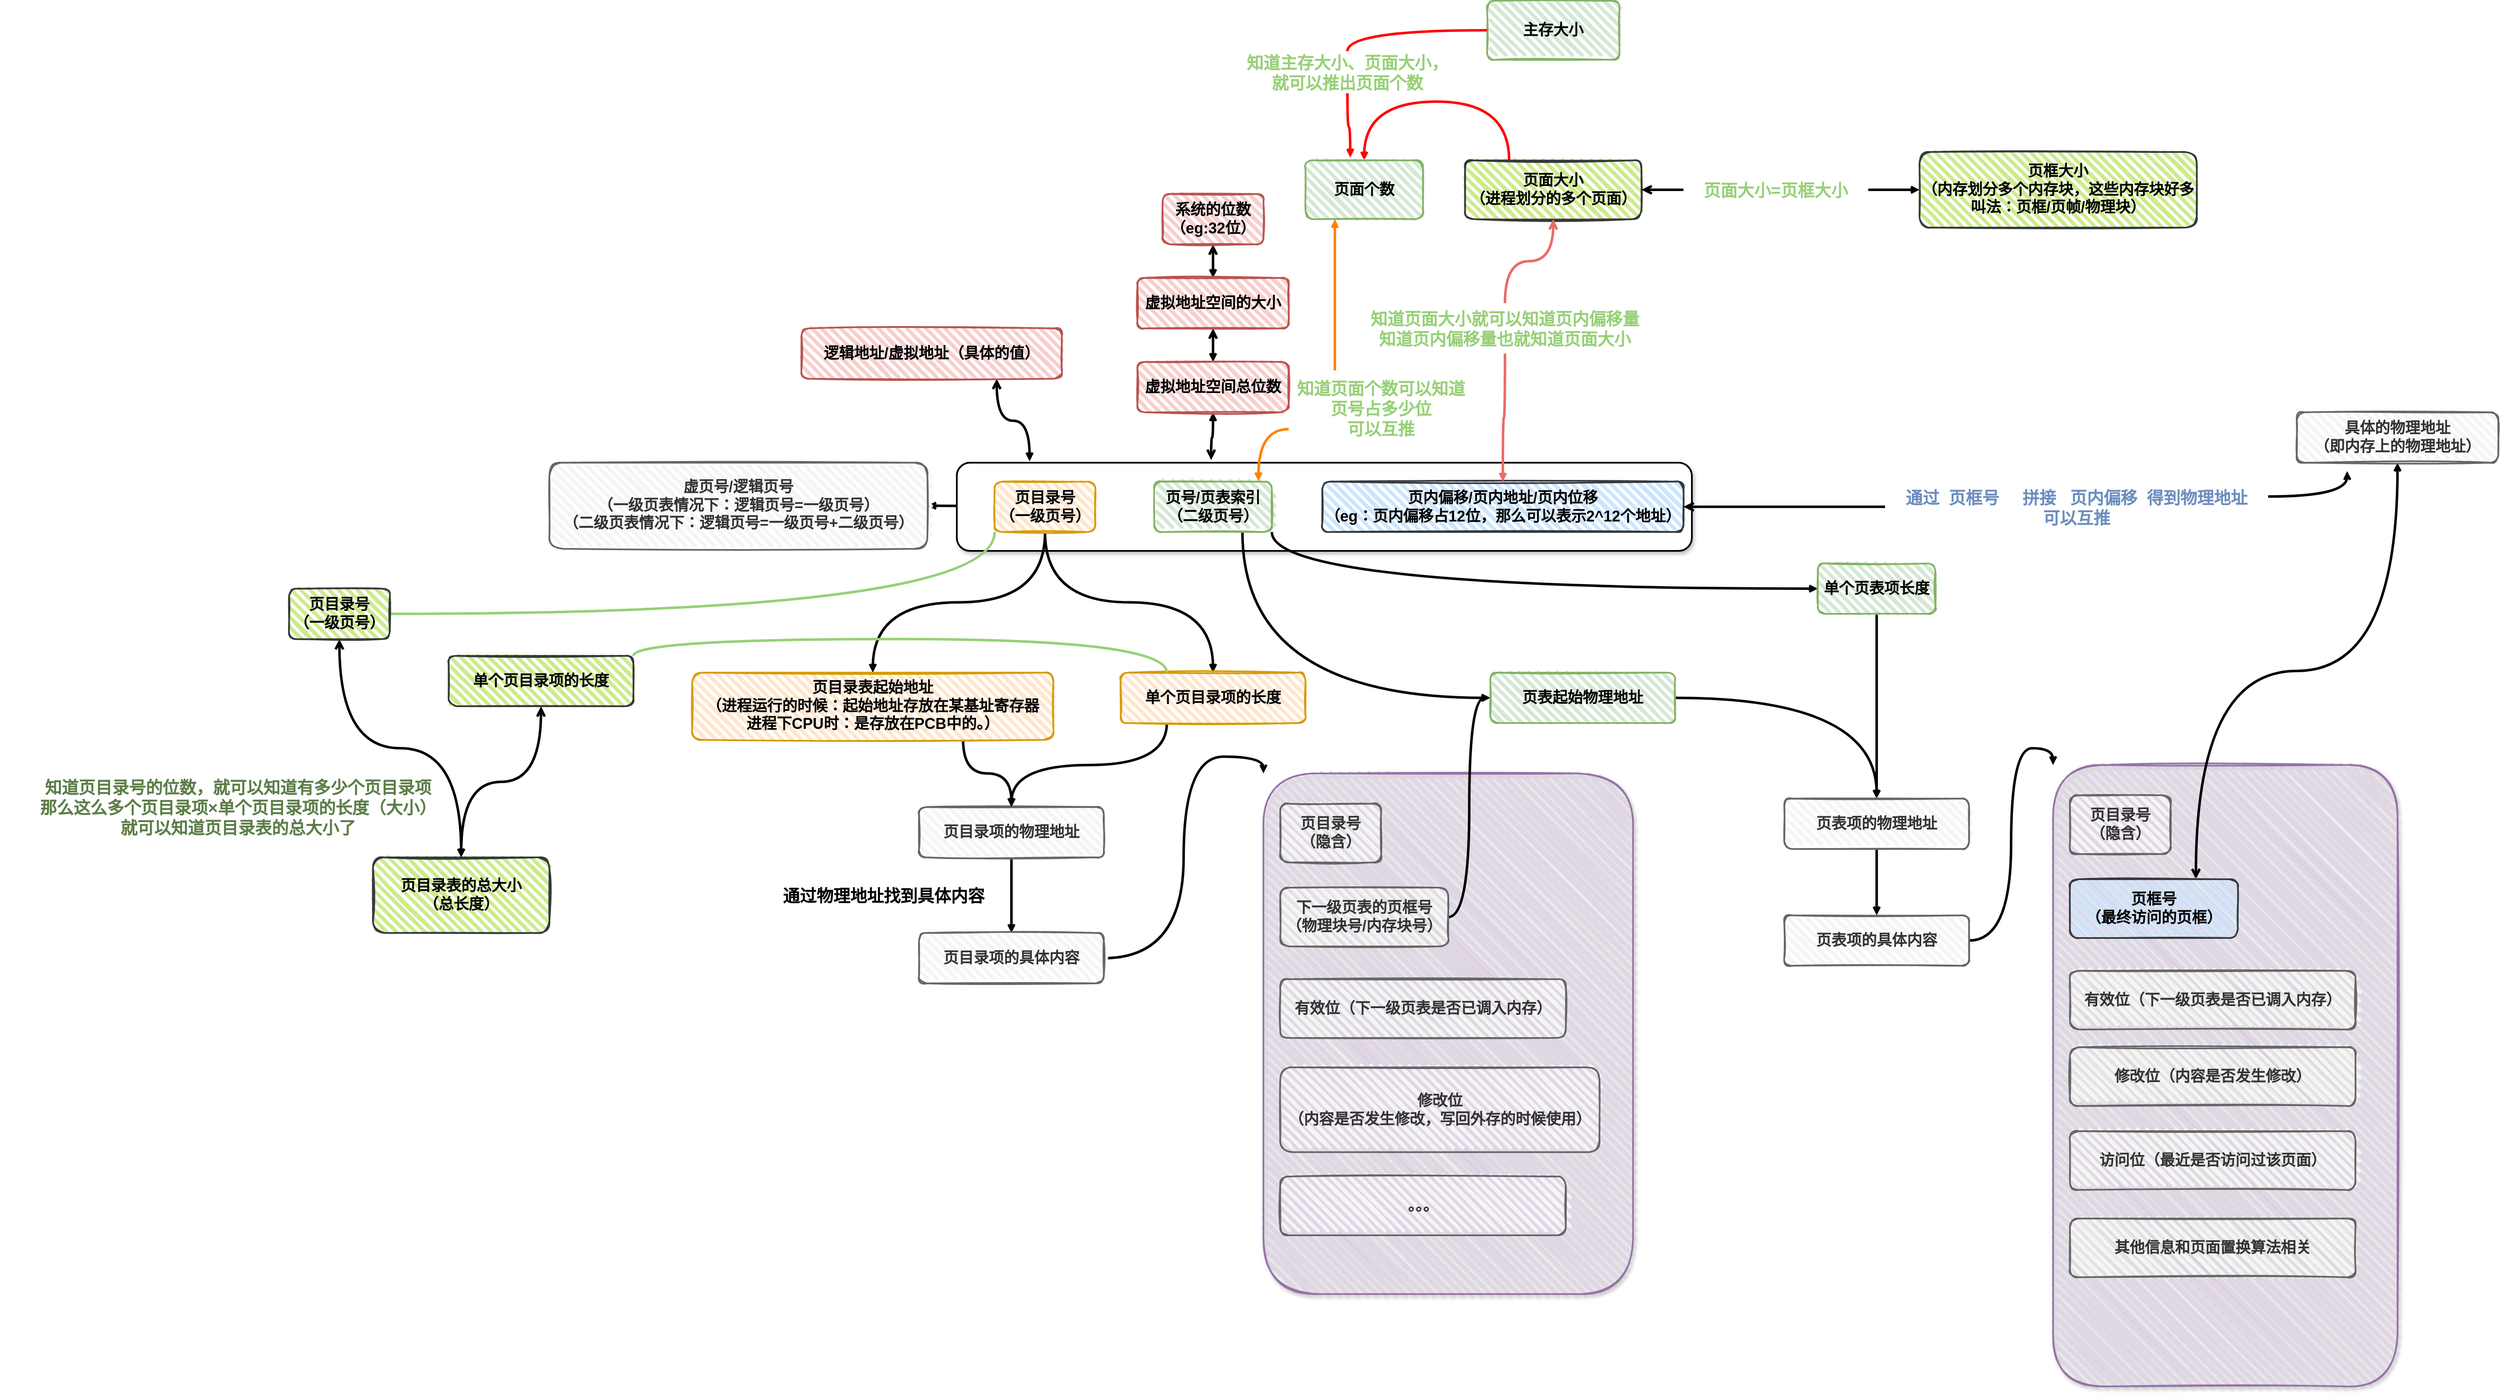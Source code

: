 <mxfile version="15.8.4" type="github">
  <diagram id="SaViZYcIOSmqmd24xeMG" name="第 1 页">
    <mxGraphModel dx="2891" dy="1962" grid="1" gridSize="10" guides="1" tooltips="1" connect="1" arrows="0" fold="1" page="1" pageScale="1" pageWidth="827" pageHeight="1169" math="0" shadow="0">
      <root>
        <mxCell id="0" />
        <mxCell id="1" parent="0" />
        <mxCell id="7gwzGEiESjAqNoWBXfss-9" value="" style="rounded=1;whiteSpace=wrap;html=1;fontSize=18;strokeWidth=2;fontStyle=1" vertex="1" parent="1">
          <mxGeometry x="95" y="390" width="610" height="105" as="geometry" />
        </mxCell>
        <mxCell id="7gwzGEiESjAqNoWBXfss-15" value="未命名图层" parent="0" />
        <mxCell id="7gwzGEiESjAqNoWBXfss-42" value="" style="rounded=1;whiteSpace=wrap;html=1;strokeWidth=2;fillWeight=4;hachureGap=8;hachureAngle=45;fillColor=#e1d5e7;sketch=1;shadow=1;fontSize=20;strokeColor=#9673a6;fontStyle=1" vertex="1" parent="7gwzGEiESjAqNoWBXfss-15">
          <mxGeometry x="460" y="760" width="440" height="620" as="geometry" />
        </mxCell>
        <mxCell id="7gwzGEiESjAqNoWBXfss-16" style="edgeStyle=orthogonalEdgeStyle;curved=1;rounded=0;orthogonalLoop=1;jettySize=auto;html=1;fontSize=18;startArrow=open;startFill=0;endArrow=open;endFill=0;endSize=4;strokeColor=#000000;strokeWidth=3;exitX=0.346;exitY=-0.03;exitDx=0;exitDy=0;exitPerimeter=0;fontStyle=1" edge="1" parent="7gwzGEiESjAqNoWBXfss-15" source="7gwzGEiESjAqNoWBXfss-17" target="7gwzGEiESjAqNoWBXfss-22">
          <mxGeometry relative="1" as="geometry" />
        </mxCell>
        <mxCell id="7gwzGEiESjAqNoWBXfss-27" style="edgeStyle=orthogonalEdgeStyle;curved=1;rounded=0;orthogonalLoop=1;jettySize=auto;html=1;exitX=0;exitY=0.5;exitDx=0;exitDy=0;fontSize=18;startArrow=open;startFill=0;endArrow=open;endFill=0;endSize=4;strokeColor=#000000;strokeWidth=3;fontStyle=1" edge="1" parent="7gwzGEiESjAqNoWBXfss-15" source="7gwzGEiESjAqNoWBXfss-24" target="7gwzGEiESjAqNoWBXfss-26">
          <mxGeometry relative="1" as="geometry" />
        </mxCell>
        <mxCell id="7gwzGEiESjAqNoWBXfss-17" value="" style="rounded=1;whiteSpace=wrap;html=1;fontSize=18;strokeWidth=2;shadow=1;fontStyle=1" vertex="1" parent="7gwzGEiESjAqNoWBXfss-15">
          <mxGeometry x="95" y="390" width="875" height="105" as="geometry" />
        </mxCell>
        <mxCell id="7gwzGEiESjAqNoWBXfss-18" style="rounded=0;orthogonalLoop=1;jettySize=auto;html=1;fontSize=18;edgeStyle=orthogonalEdgeStyle;curved=1;fillColor=#dae8fc;strokeColor=#000000;strokeWidth=3;endSize=4;startArrow=open;startFill=0;endArrow=open;endFill=0;fontStyle=1" edge="1" parent="7gwzGEiESjAqNoWBXfss-15" source="7gwzGEiESjAqNoWBXfss-19" target="7gwzGEiESjAqNoWBXfss-21">
          <mxGeometry relative="1" as="geometry" />
        </mxCell>
        <mxCell id="7gwzGEiESjAqNoWBXfss-19" value="系统的位数（eg:32位）" style="rounded=1;whiteSpace=wrap;html=1;strokeWidth=2;fillWeight=4;hachureGap=8;hachureAngle=45;sketch=1;fillColor=#f8cecc;strokeColor=#b85450;fontSize=18;fontStyle=1" vertex="1" parent="7gwzGEiESjAqNoWBXfss-15">
          <mxGeometry x="340" y="70" width="120" height="60" as="geometry" />
        </mxCell>
        <mxCell id="7gwzGEiESjAqNoWBXfss-20" style="edgeStyle=orthogonalEdgeStyle;curved=1;rounded=0;orthogonalLoop=1;jettySize=auto;html=1;fontSize=18;startArrow=open;startFill=0;endArrow=open;endFill=0;endSize=4;strokeWidth=3;fontStyle=1" edge="1" parent="7gwzGEiESjAqNoWBXfss-15" source="7gwzGEiESjAqNoWBXfss-21" target="7gwzGEiESjAqNoWBXfss-22">
          <mxGeometry relative="1" as="geometry" />
        </mxCell>
        <mxCell id="7gwzGEiESjAqNoWBXfss-21" value="虚拟地址空间的大小" style="rounded=1;whiteSpace=wrap;html=1;strokeWidth=2;fillWeight=4;hachureGap=8;hachureAngle=45;sketch=1;fillColor=#f8cecc;strokeColor=#b85450;fontSize=18;fontStyle=1" vertex="1" parent="7gwzGEiESjAqNoWBXfss-15">
          <mxGeometry x="310" y="170" width="180" height="60" as="geometry" />
        </mxCell>
        <mxCell id="7gwzGEiESjAqNoWBXfss-22" value="虚拟地址空间总位数" style="rounded=1;whiteSpace=wrap;html=1;strokeWidth=2;fillWeight=4;hachureGap=8;hachureAngle=45;sketch=1;fillColor=#f8cecc;strokeColor=#b85450;fontSize=18;fontStyle=1" vertex="1" parent="7gwzGEiESjAqNoWBXfss-15">
          <mxGeometry x="310" y="270" width="180" height="60" as="geometry" />
        </mxCell>
        <mxCell id="7gwzGEiESjAqNoWBXfss-23" value="页内偏移/页内地址/页内位移&lt;br&gt;（eg：页内偏移占12位，那么可以表示2^12个地址）" style="rounded=1;whiteSpace=wrap;html=1;strokeWidth=2;fillWeight=4;hachureGap=8;hachureAngle=45;sketch=1;fillColor=#cce5ff;strokeColor=#36393d;fontSize=18;fontStyle=1" vertex="1" parent="7gwzGEiESjAqNoWBXfss-15">
          <mxGeometry x="530" y="412.5" width="430" height="60" as="geometry" />
        </mxCell>
        <mxCell id="7gwzGEiESjAqNoWBXfss-31" style="edgeStyle=orthogonalEdgeStyle;curved=1;rounded=0;orthogonalLoop=1;jettySize=auto;html=1;entryX=0.5;entryY=0;entryDx=0;entryDy=0;fontSize=18;startArrow=none;startFill=0;endArrow=open;endFill=0;endSize=4;strokeColor=#000000;strokeWidth=3;fontStyle=1" edge="1" parent="7gwzGEiESjAqNoWBXfss-15" source="7gwzGEiESjAqNoWBXfss-24" target="7gwzGEiESjAqNoWBXfss-28">
          <mxGeometry relative="1" as="geometry" />
        </mxCell>
        <mxCell id="7gwzGEiESjAqNoWBXfss-32" style="edgeStyle=orthogonalEdgeStyle;curved=1;rounded=0;orthogonalLoop=1;jettySize=auto;html=1;exitX=0.5;exitY=1;exitDx=0;exitDy=0;fontSize=18;startArrow=none;startFill=0;endArrow=open;endFill=0;endSize=4;strokeColor=#000000;strokeWidth=3;fontStyle=1" edge="1" parent="7gwzGEiESjAqNoWBXfss-15" source="7gwzGEiESjAqNoWBXfss-24" target="7gwzGEiESjAqNoWBXfss-30">
          <mxGeometry relative="1" as="geometry" />
        </mxCell>
        <mxCell id="7gwzGEiESjAqNoWBXfss-24" value="页目录号&lt;br&gt;（一级页号）" style="rounded=1;whiteSpace=wrap;html=1;strokeWidth=2;fillWeight=4;hachureGap=8;hachureAngle=45;sketch=1;fillColor=#ffe6cc;strokeColor=#d79b00;fontSize=18;fontStyle=1" vertex="1" parent="7gwzGEiESjAqNoWBXfss-15">
          <mxGeometry x="140" y="412.5" width="120" height="60" as="geometry" />
        </mxCell>
        <mxCell id="7gwzGEiESjAqNoWBXfss-49" style="edgeStyle=orthogonalEdgeStyle;curved=1;rounded=0;orthogonalLoop=1;jettySize=auto;html=1;exitX=1;exitY=1;exitDx=0;exitDy=0;entryX=0;entryY=0.5;entryDx=0;entryDy=0;fontSize=20;startArrow=none;startFill=0;endArrow=open;endFill=0;endSize=4;strokeColor=#000000;strokeWidth=3;fontStyle=1" edge="1" parent="7gwzGEiESjAqNoWBXfss-15" source="7gwzGEiESjAqNoWBXfss-25" target="7gwzGEiESjAqNoWBXfss-48">
          <mxGeometry relative="1" as="geometry" />
        </mxCell>
        <mxCell id="7gwzGEiESjAqNoWBXfss-51" style="edgeStyle=orthogonalEdgeStyle;curved=1;rounded=0;orthogonalLoop=1;jettySize=auto;html=1;exitX=0.75;exitY=1;exitDx=0;exitDy=0;entryX=0;entryY=0.5;entryDx=0;entryDy=0;fontSize=20;startArrow=none;startFill=0;endArrow=open;endFill=0;endSize=4;strokeColor=#000000;strokeWidth=3;fontStyle=1" edge="1" parent="7gwzGEiESjAqNoWBXfss-15" source="7gwzGEiESjAqNoWBXfss-25" target="7gwzGEiESjAqNoWBXfss-46">
          <mxGeometry relative="1" as="geometry" />
        </mxCell>
        <mxCell id="7gwzGEiESjAqNoWBXfss-25" value="页号/页表索引&lt;br&gt;（二级页号）" style="rounded=1;whiteSpace=wrap;html=1;strokeWidth=2;fillWeight=4;hachureGap=8;hachureAngle=45;sketch=1;fillColor=#d5e8d4;strokeColor=#82b366;fontSize=18;fontStyle=1" vertex="1" parent="7gwzGEiESjAqNoWBXfss-15">
          <mxGeometry x="330" y="412.5" width="140" height="60" as="geometry" />
        </mxCell>
        <mxCell id="7gwzGEiESjAqNoWBXfss-26" value="虚页号/逻辑页号&lt;br&gt;（一级页表情况下：逻辑页号=一级页号）&lt;br&gt;（二级页表情况下：逻辑页号=一级页号+二级页号）" style="rounded=1;whiteSpace=wrap;html=1;strokeWidth=2;fillWeight=4;hachureGap=8;hachureAngle=45;sketch=1;fillColor=#f5f5f5;strokeColor=#666666;fontColor=#333333;fontSize=18;fontStyle=1" vertex="1" parent="7gwzGEiESjAqNoWBXfss-15">
          <mxGeometry x="-390" y="390" width="450" height="102.5" as="geometry" />
        </mxCell>
        <mxCell id="7gwzGEiESjAqNoWBXfss-33" style="edgeStyle=orthogonalEdgeStyle;curved=1;rounded=0;orthogonalLoop=1;jettySize=auto;html=1;exitX=0.75;exitY=1;exitDx=0;exitDy=0;entryX=0.5;entryY=0;entryDx=0;entryDy=0;fontSize=18;startArrow=none;startFill=0;endArrow=open;endFill=0;endSize=4;strokeColor=#000000;strokeWidth=3;fontStyle=1" edge="1" parent="7gwzGEiESjAqNoWBXfss-15" source="7gwzGEiESjAqNoWBXfss-28" target="7gwzGEiESjAqNoWBXfss-29">
          <mxGeometry relative="1" as="geometry" />
        </mxCell>
        <mxCell id="7gwzGEiESjAqNoWBXfss-28" value="页目录表起始地址&lt;br&gt;（进程运行的时候：起始地址存放在某基址寄存器&lt;br&gt;进程下CPU时：是存放在PCB中的。）" style="rounded=1;whiteSpace=wrap;html=1;strokeWidth=2;fillWeight=4;hachureGap=8;hachureAngle=45;sketch=1;fillColor=#ffe6cc;strokeColor=#d79b00;fontSize=18;fontStyle=1" vertex="1" parent="7gwzGEiESjAqNoWBXfss-15">
          <mxGeometry x="-220" y="640" width="430" height="80" as="geometry" />
        </mxCell>
        <mxCell id="7gwzGEiESjAqNoWBXfss-36" style="edgeStyle=orthogonalEdgeStyle;curved=1;rounded=0;orthogonalLoop=1;jettySize=auto;html=1;exitX=0.5;exitY=1;exitDx=0;exitDy=0;fontSize=18;startArrow=none;startFill=0;endArrow=open;endFill=0;endSize=4;strokeColor=#000000;strokeWidth=3;fontStyle=1" edge="1" parent="7gwzGEiESjAqNoWBXfss-15" source="7gwzGEiESjAqNoWBXfss-29" target="7gwzGEiESjAqNoWBXfss-35">
          <mxGeometry relative="1" as="geometry" />
        </mxCell>
        <mxCell id="7gwzGEiESjAqNoWBXfss-29" value="页目录项的物理地址" style="rounded=1;whiteSpace=wrap;html=1;strokeWidth=2;fillWeight=4;hachureGap=8;hachureAngle=45;sketch=1;fillColor=#f5f5f5;strokeColor=#666666;fontColor=#333333;fontSize=18;fontStyle=1" vertex="1" parent="7gwzGEiESjAqNoWBXfss-15">
          <mxGeometry x="50" y="800" width="220" height="60" as="geometry" />
        </mxCell>
        <mxCell id="7gwzGEiESjAqNoWBXfss-34" style="edgeStyle=orthogonalEdgeStyle;curved=1;rounded=0;orthogonalLoop=1;jettySize=auto;html=1;exitX=0.25;exitY=1;exitDx=0;exitDy=0;fontSize=18;startArrow=none;startFill=0;endArrow=open;endFill=0;endSize=4;strokeColor=#000000;strokeWidth=3;fontStyle=1" edge="1" parent="7gwzGEiESjAqNoWBXfss-15" source="7gwzGEiESjAqNoWBXfss-30">
          <mxGeometry relative="1" as="geometry">
            <mxPoint x="160" y="800" as="targetPoint" />
          </mxGeometry>
        </mxCell>
        <mxCell id="7gwzGEiESjAqNoWBXfss-30" value="单个页目录项的长度" style="rounded=1;whiteSpace=wrap;html=1;strokeWidth=2;fillWeight=4;hachureGap=8;hachureAngle=45;sketch=1;fillColor=#ffe6cc;strokeColor=#d79b00;fontSize=18;fontStyle=1" vertex="1" parent="7gwzGEiESjAqNoWBXfss-15">
          <mxGeometry x="290" y="640" width="220" height="60" as="geometry" />
        </mxCell>
        <mxCell id="7gwzGEiESjAqNoWBXfss-45" style="edgeStyle=orthogonalEdgeStyle;curved=1;rounded=0;orthogonalLoop=1;jettySize=auto;html=1;exitX=1;exitY=0.5;exitDx=0;exitDy=0;entryX=0;entryY=0;entryDx=0;entryDy=0;fontSize=20;startArrow=none;startFill=0;endArrow=open;endFill=0;endSize=4;strokeColor=#000000;strokeWidth=3;fontStyle=1" edge="1" parent="7gwzGEiESjAqNoWBXfss-15" source="7gwzGEiESjAqNoWBXfss-35" target="7gwzGEiESjAqNoWBXfss-42">
          <mxGeometry relative="1" as="geometry" />
        </mxCell>
        <mxCell id="7gwzGEiESjAqNoWBXfss-35" value="页目录项的具体内容" style="rounded=1;whiteSpace=wrap;html=1;strokeWidth=2;fillWeight=4;hachureGap=8;hachureAngle=45;sketch=1;fillColor=#f5f5f5;strokeColor=#666666;fontColor=#333333;fontSize=18;fontStyle=1" vertex="1" parent="7gwzGEiESjAqNoWBXfss-15">
          <mxGeometry x="50" y="950" width="220" height="60" as="geometry" />
        </mxCell>
        <mxCell id="7gwzGEiESjAqNoWBXfss-37" value="通过物理地址找到具体内容" style="text;html=1;strokeColor=none;fillColor=none;align=center;verticalAlign=middle;whiteSpace=wrap;rounded=0;shadow=1;fontSize=20;fontStyle=1" vertex="1" parent="7gwzGEiESjAqNoWBXfss-15">
          <mxGeometry x="-140" y="880" width="296" height="49" as="geometry" />
        </mxCell>
        <mxCell id="7gwzGEiESjAqNoWBXfss-39" value="页目录号&lt;br&gt;（隐含）" style="rounded=1;whiteSpace=wrap;html=1;strokeWidth=2;fillWeight=4;hachureGap=8;hachureAngle=45;sketch=1;fillColor=#f5f5f5;strokeColor=#666666;fontSize=18;fontColor=#333333;fontStyle=1" vertex="1" parent="7gwzGEiESjAqNoWBXfss-15">
          <mxGeometry x="480" y="796" width="120" height="70" as="geometry" />
        </mxCell>
        <mxCell id="7gwzGEiESjAqNoWBXfss-47" style="edgeStyle=orthogonalEdgeStyle;curved=1;rounded=0;orthogonalLoop=1;jettySize=auto;html=1;entryX=0;entryY=0.5;entryDx=0;entryDy=0;fontSize=20;startArrow=none;startFill=0;endArrow=open;endFill=0;endSize=4;strokeColor=#000000;strokeWidth=3;fontStyle=1" edge="1" parent="7gwzGEiESjAqNoWBXfss-15" source="7gwzGEiESjAqNoWBXfss-40" target="7gwzGEiESjAqNoWBXfss-46">
          <mxGeometry relative="1" as="geometry" />
        </mxCell>
        <mxCell id="7gwzGEiESjAqNoWBXfss-40" value="下一级页表的页框号&lt;br&gt;（物理块号/内存块号）" style="rounded=1;whiteSpace=wrap;html=1;strokeWidth=2;fillWeight=4;hachureGap=8;hachureAngle=45;sketch=1;fillColor=#f5f5f5;strokeColor=#666666;fontSize=18;fontColor=#333333;fontStyle=1" vertex="1" parent="7gwzGEiESjAqNoWBXfss-15">
          <mxGeometry x="480" y="896" width="200" height="70" as="geometry" />
        </mxCell>
        <mxCell id="7gwzGEiESjAqNoWBXfss-41" value="有效位（下一级页表是否已调入内存）" style="rounded=1;whiteSpace=wrap;html=1;strokeWidth=2;fillWeight=4;hachureGap=8;hachureAngle=45;sketch=1;fillColor=#f5f5f5;strokeColor=#666666;fontSize=18;fontColor=#333333;fontStyle=1" vertex="1" parent="7gwzGEiESjAqNoWBXfss-15">
          <mxGeometry x="480" y="1005" width="340" height="70" as="geometry" />
        </mxCell>
        <mxCell id="7gwzGEiESjAqNoWBXfss-43" value="修改位&lt;br&gt;（内容是否发生修改，写回外存的时候使用）" style="rounded=1;whiteSpace=wrap;html=1;strokeWidth=2;fillWeight=4;hachureGap=8;hachureAngle=45;sketch=1;fillColor=#f5f5f5;strokeColor=#666666;fontSize=18;fontColor=#333333;fontStyle=1" vertex="1" parent="7gwzGEiESjAqNoWBXfss-15">
          <mxGeometry x="480" y="1110" width="380" height="101" as="geometry" />
        </mxCell>
        <mxCell id="7gwzGEiESjAqNoWBXfss-44" value="。。。" style="rounded=1;whiteSpace=wrap;html=1;strokeWidth=2;fillWeight=4;hachureGap=8;hachureAngle=45;sketch=1;fillColor=#f5f5f5;strokeColor=#666666;fontSize=18;fontColor=#333333;fontStyle=1" vertex="1" parent="7gwzGEiESjAqNoWBXfss-15">
          <mxGeometry x="480" y="1240" width="340" height="70" as="geometry" />
        </mxCell>
        <mxCell id="7gwzGEiESjAqNoWBXfss-56" style="edgeStyle=orthogonalEdgeStyle;curved=1;rounded=0;orthogonalLoop=1;jettySize=auto;html=1;exitX=1;exitY=0.5;exitDx=0;exitDy=0;entryX=0.5;entryY=0;entryDx=0;entryDy=0;fontSize=20;startArrow=none;startFill=0;endArrow=open;endFill=0;endSize=4;strokeColor=#000000;strokeWidth=3;fontStyle=1" edge="1" parent="7gwzGEiESjAqNoWBXfss-15" source="7gwzGEiESjAqNoWBXfss-46" target="7gwzGEiESjAqNoWBXfss-52">
          <mxGeometry relative="1" as="geometry" />
        </mxCell>
        <mxCell id="7gwzGEiESjAqNoWBXfss-46" value="页表起始物理地址" style="rounded=1;whiteSpace=wrap;html=1;strokeWidth=2;fillWeight=4;hachureGap=8;hachureAngle=45;sketch=1;fillColor=#d5e8d4;strokeColor=#82b366;fontSize=18;fontStyle=1" vertex="1" parent="7gwzGEiESjAqNoWBXfss-15">
          <mxGeometry x="730" y="640" width="220" height="60" as="geometry" />
        </mxCell>
        <mxCell id="7gwzGEiESjAqNoWBXfss-55" style="edgeStyle=orthogonalEdgeStyle;curved=1;rounded=0;orthogonalLoop=1;jettySize=auto;html=1;exitX=0.5;exitY=1;exitDx=0;exitDy=0;entryX=0.5;entryY=0;entryDx=0;entryDy=0;fontSize=20;startArrow=none;startFill=0;endArrow=open;endFill=0;endSize=4;strokeColor=#000000;strokeWidth=3;fontStyle=1" edge="1" parent="7gwzGEiESjAqNoWBXfss-15" source="7gwzGEiESjAqNoWBXfss-48" target="7gwzGEiESjAqNoWBXfss-52">
          <mxGeometry relative="1" as="geometry" />
        </mxCell>
        <mxCell id="7gwzGEiESjAqNoWBXfss-48" value="单个页表项长度" style="rounded=1;whiteSpace=wrap;html=1;strokeWidth=2;fillWeight=4;hachureGap=8;hachureAngle=45;sketch=1;fillColor=#d5e8d4;strokeColor=#82b366;fontSize=18;fontStyle=1" vertex="1" parent="7gwzGEiESjAqNoWBXfss-15">
          <mxGeometry x="1120" y="510" width="140" height="60" as="geometry" />
        </mxCell>
        <mxCell id="7gwzGEiESjAqNoWBXfss-66" style="edgeStyle=orthogonalEdgeStyle;curved=1;rounded=0;orthogonalLoop=1;jettySize=auto;html=1;entryX=0.5;entryY=0;entryDx=0;entryDy=0;fontSize=20;startArrow=none;startFill=0;endArrow=open;endFill=0;endSize=4;strokeColor=#000000;strokeWidth=3;fontStyle=1" edge="1" parent="7gwzGEiESjAqNoWBXfss-15" source="7gwzGEiESjAqNoWBXfss-52" target="7gwzGEiESjAqNoWBXfss-57">
          <mxGeometry relative="1" as="geometry" />
        </mxCell>
        <mxCell id="7gwzGEiESjAqNoWBXfss-52" value="页表项的物理地址" style="rounded=1;whiteSpace=wrap;html=1;strokeWidth=2;fillWeight=4;hachureGap=8;hachureAngle=45;sketch=1;fillColor=#f5f5f5;strokeColor=#666666;fontColor=#333333;fontSize=18;fontStyle=1" vertex="1" parent="7gwzGEiESjAqNoWBXfss-15">
          <mxGeometry x="1080" y="790" width="220" height="60" as="geometry" />
        </mxCell>
        <mxCell id="7gwzGEiESjAqNoWBXfss-65" style="edgeStyle=orthogonalEdgeStyle;curved=1;rounded=0;orthogonalLoop=1;jettySize=auto;html=1;exitX=1;exitY=0.5;exitDx=0;exitDy=0;entryX=0;entryY=0;entryDx=0;entryDy=0;fontSize=20;startArrow=none;startFill=0;endArrow=open;endFill=0;endSize=4;strokeColor=#000000;strokeWidth=3;fontStyle=1" edge="1" parent="7gwzGEiESjAqNoWBXfss-15" source="7gwzGEiESjAqNoWBXfss-57" target="7gwzGEiESjAqNoWBXfss-58">
          <mxGeometry relative="1" as="geometry" />
        </mxCell>
        <mxCell id="7gwzGEiESjAqNoWBXfss-57" value="页表项的具体内容" style="rounded=1;whiteSpace=wrap;html=1;strokeWidth=2;fillWeight=4;hachureGap=8;hachureAngle=45;sketch=1;fillColor=#f5f5f5;strokeColor=#666666;fontColor=#333333;fontSize=18;fontStyle=1" vertex="1" parent="7gwzGEiESjAqNoWBXfss-15">
          <mxGeometry x="1080" y="929" width="220" height="60" as="geometry" />
        </mxCell>
        <mxCell id="7gwzGEiESjAqNoWBXfss-58" value="" style="rounded=1;whiteSpace=wrap;html=1;strokeWidth=2;fillWeight=4;hachureGap=8;hachureAngle=45;fillColor=#e1d5e7;sketch=1;shadow=1;fontSize=20;strokeColor=#9673a6;fontStyle=1" vertex="1" parent="7gwzGEiESjAqNoWBXfss-15">
          <mxGeometry x="1400" y="750" width="410" height="740" as="geometry" />
        </mxCell>
        <mxCell id="7gwzGEiESjAqNoWBXfss-59" value="页目录号&lt;br&gt;（隐含）" style="rounded=1;whiteSpace=wrap;html=1;strokeWidth=2;fillWeight=4;hachureGap=8;hachureAngle=45;sketch=1;fillColor=#f5f5f5;strokeColor=#666666;fontSize=18;fontColor=#333333;fontStyle=1" vertex="1" parent="7gwzGEiESjAqNoWBXfss-15">
          <mxGeometry x="1420" y="786" width="120" height="70" as="geometry" />
        </mxCell>
        <mxCell id="7gwzGEiESjAqNoWBXfss-69" style="edgeStyle=orthogonalEdgeStyle;curved=1;rounded=0;orthogonalLoop=1;jettySize=auto;html=1;exitX=0.75;exitY=0;exitDx=0;exitDy=0;entryX=0.5;entryY=1;entryDx=0;entryDy=0;fontSize=20;startArrow=open;startFill=0;endArrow=open;endFill=0;endSize=4;strokeColor=#000000;strokeWidth=3;fontStyle=1" edge="1" parent="7gwzGEiESjAqNoWBXfss-15" source="7gwzGEiESjAqNoWBXfss-60" target="7gwzGEiESjAqNoWBXfss-68">
          <mxGeometry relative="1" as="geometry" />
        </mxCell>
        <mxCell id="7gwzGEiESjAqNoWBXfss-60" value="页框号&lt;br&gt;（最终访问的页框）" style="rounded=1;whiteSpace=wrap;html=1;strokeWidth=2;fillWeight=4;hachureGap=8;hachureAngle=45;sketch=1;fillColor=#cce5ff;strokeColor=#36393d;fontSize=18;fontStyle=1" vertex="1" parent="7gwzGEiESjAqNoWBXfss-15">
          <mxGeometry x="1420" y="886" width="200" height="70" as="geometry" />
        </mxCell>
        <mxCell id="7gwzGEiESjAqNoWBXfss-61" value="有效位（下一级页表是否已调入内存）" style="rounded=1;whiteSpace=wrap;html=1;strokeWidth=2;fillWeight=4;hachureGap=8;hachureAngle=45;sketch=1;fillColor=#f5f5f5;strokeColor=#666666;fontSize=18;fontColor=#333333;fontStyle=1" vertex="1" parent="7gwzGEiESjAqNoWBXfss-15">
          <mxGeometry x="1420" y="995" width="340" height="70" as="geometry" />
        </mxCell>
        <mxCell id="7gwzGEiESjAqNoWBXfss-62" value="修改位（内容是否发生修改）" style="rounded=1;whiteSpace=wrap;html=1;strokeWidth=2;fillWeight=4;hachureGap=8;hachureAngle=45;sketch=1;fillColor=#f5f5f5;strokeColor=#666666;fontSize=18;fontColor=#333333;fontStyle=1" vertex="1" parent="7gwzGEiESjAqNoWBXfss-15">
          <mxGeometry x="1420" y="1086" width="340" height="70" as="geometry" />
        </mxCell>
        <mxCell id="7gwzGEiESjAqNoWBXfss-63" value="访问位（最近是否访问过该页面）" style="rounded=1;whiteSpace=wrap;html=1;strokeWidth=2;fillWeight=4;hachureGap=8;hachureAngle=45;sketch=1;fillColor=#f5f5f5;strokeColor=#666666;fontSize=18;fontColor=#333333;fontStyle=1" vertex="1" parent="7gwzGEiESjAqNoWBXfss-15">
          <mxGeometry x="1420" y="1186" width="340" height="70" as="geometry" />
        </mxCell>
        <mxCell id="7gwzGEiESjAqNoWBXfss-64" value="其他信息和页面置换算法相关" style="rounded=1;whiteSpace=wrap;html=1;strokeWidth=2;fillWeight=4;hachureGap=8;hachureAngle=45;sketch=1;fillColor=#f5f5f5;strokeColor=#666666;fontSize=18;fontColor=#333333;fontStyle=1" vertex="1" parent="7gwzGEiESjAqNoWBXfss-15">
          <mxGeometry x="1420" y="1290" width="340" height="70" as="geometry" />
        </mxCell>
        <mxCell id="7gwzGEiESjAqNoWBXfss-68" value="具体的物理地址&lt;br&gt;（即内存上的物理地址）" style="rounded=1;whiteSpace=wrap;html=1;strokeWidth=2;fillWeight=4;hachureGap=8;hachureAngle=45;sketch=1;fillColor=#f5f5f5;strokeColor=#666666;fontColor=#333333;fontSize=18;fontStyle=1" vertex="1" parent="7gwzGEiESjAqNoWBXfss-15">
          <mxGeometry x="1690" y="330" width="240" height="60" as="geometry" />
        </mxCell>
        <mxCell id="7gwzGEiESjAqNoWBXfss-106" style="edgeStyle=orthogonalEdgeStyle;curved=1;rounded=0;orthogonalLoop=1;jettySize=auto;html=1;exitX=1;exitY=0.25;exitDx=0;exitDy=0;fontSize=20;fontColor=#000000;startArrow=none;startFill=0;endArrow=open;endFill=0;endSize=4;strokeColor=#000000;strokeWidth=3;" edge="1" parent="7gwzGEiESjAqNoWBXfss-15" source="7gwzGEiESjAqNoWBXfss-71">
          <mxGeometry relative="1" as="geometry">
            <mxPoint x="1750" y="400" as="targetPoint" />
          </mxGeometry>
        </mxCell>
        <mxCell id="7gwzGEiESjAqNoWBXfss-71" value="通过&amp;nbsp; 页框号&amp;nbsp; &amp;nbsp; &amp;nbsp;拼接&amp;nbsp; &amp;nbsp;页内偏移&amp;nbsp; 得到物理地址&lt;br&gt;可以互推" style="text;html=1;strokeColor=none;fillColor=none;align=center;verticalAlign=middle;whiteSpace=wrap;rounded=0;shadow=1;fontSize=20;fontStyle=1;fontColor=#6C8EBF;" vertex="1" parent="7gwzGEiESjAqNoWBXfss-15">
          <mxGeometry x="1200" y="418" width="456" height="49" as="geometry" />
        </mxCell>
        <mxCell id="7gwzGEiESjAqNoWBXfss-72" value="" style="edgeStyle=orthogonalEdgeStyle;curved=1;rounded=0;orthogonalLoop=1;jettySize=auto;html=1;exitX=1;exitY=0.5;exitDx=0;exitDy=0;fontSize=20;startArrow=open;startFill=0;endArrow=none;endFill=0;endSize=4;strokeColor=#000000;strokeWidth=3;fontStyle=1" edge="1" parent="7gwzGEiESjAqNoWBXfss-15" source="7gwzGEiESjAqNoWBXfss-23" target="7gwzGEiESjAqNoWBXfss-71">
          <mxGeometry relative="1" as="geometry">
            <mxPoint x="1360" y="370" as="targetPoint" />
            <mxPoint x="820" y="442.5" as="sourcePoint" />
          </mxGeometry>
        </mxCell>
        <mxCell id="7gwzGEiESjAqNoWBXfss-81" style="edgeStyle=orthogonalEdgeStyle;curved=1;rounded=0;orthogonalLoop=1;jettySize=auto;html=1;exitX=0.75;exitY=1;exitDx=0;exitDy=0;entryX=0.099;entryY=-0.016;entryDx=0;entryDy=0;entryPerimeter=0;fontSize=20;fontColor=#97D077;startArrow=open;startFill=0;endArrow=open;endFill=0;endSize=4;strokeColor=#000000;strokeWidth=3;" edge="1" parent="7gwzGEiESjAqNoWBXfss-15" source="7gwzGEiESjAqNoWBXfss-74" target="7gwzGEiESjAqNoWBXfss-17">
          <mxGeometry relative="1" as="geometry" />
        </mxCell>
        <mxCell id="7gwzGEiESjAqNoWBXfss-74" value="逻辑地址/虚拟地址（具体的值）" style="rounded=1;whiteSpace=wrap;html=1;strokeWidth=2;fillWeight=4;hachureGap=8;hachureAngle=45;sketch=1;fillColor=#f8cecc;strokeColor=#b85450;fontSize=18;fontStyle=1" vertex="1" parent="7gwzGEiESjAqNoWBXfss-15">
          <mxGeometry x="-90" y="230" width="310" height="60" as="geometry" />
        </mxCell>
        <mxCell id="7gwzGEiESjAqNoWBXfss-78" style="edgeStyle=orthogonalEdgeStyle;curved=1;rounded=0;orthogonalLoop=1;jettySize=auto;html=1;exitX=1;exitY=0.5;exitDx=0;exitDy=0;entryX=0;entryY=0.5;entryDx=0;entryDy=0;fontSize=20;fontColor=#6C8EBF;startArrow=none;startFill=0;endArrow=open;endFill=0;endSize=4;strokeColor=#000000;strokeWidth=3;fontStyle=1" edge="1" parent="7gwzGEiESjAqNoWBXfss-15" source="7gwzGEiESjAqNoWBXfss-79" target="7gwzGEiESjAqNoWBXfss-77">
          <mxGeometry relative="1" as="geometry" />
        </mxCell>
        <mxCell id="7gwzGEiESjAqNoWBXfss-82" style="edgeStyle=orthogonalEdgeStyle;curved=1;rounded=0;orthogonalLoop=1;jettySize=auto;html=1;exitX=0.5;exitY=1;exitDx=0;exitDy=0;fontSize=20;fontColor=#97D077;startArrow=none;startFill=0;endArrow=open;endFill=0;endSize=4;strokeColor=#EA6B66;strokeWidth=3;" edge="1" parent="7gwzGEiESjAqNoWBXfss-15" source="7gwzGEiESjAqNoWBXfss-83" target="7gwzGEiESjAqNoWBXfss-23">
          <mxGeometry relative="1" as="geometry" />
        </mxCell>
        <mxCell id="7gwzGEiESjAqNoWBXfss-105" style="edgeStyle=orthogonalEdgeStyle;curved=1;rounded=0;orthogonalLoop=1;jettySize=auto;html=1;exitX=0.25;exitY=0;exitDx=0;exitDy=0;entryX=0.5;entryY=0;entryDx=0;entryDy=0;fontSize=20;fontColor=#000000;startArrow=none;startFill=0;endArrow=open;endFill=0;endSize=4;strokeColor=#FF0000;strokeWidth=3;" edge="1" parent="7gwzGEiESjAqNoWBXfss-15" source="7gwzGEiESjAqNoWBXfss-76" target="7gwzGEiESjAqNoWBXfss-93">
          <mxGeometry relative="1" as="geometry">
            <Array as="points">
              <mxPoint x="753" y="-40" />
              <mxPoint x="580" y="-40" />
            </Array>
          </mxGeometry>
        </mxCell>
        <mxCell id="7gwzGEiESjAqNoWBXfss-76" value="页面大小&lt;br&gt;（进程划分的多个页面）" style="rounded=1;whiteSpace=wrap;html=1;strokeWidth=2;fillWeight=4;hachureGap=8;hachureAngle=45;sketch=1;fillColor=#cdeb8b;strokeColor=#36393d;fontSize=18;fontStyle=1" vertex="1" parent="7gwzGEiESjAqNoWBXfss-15">
          <mxGeometry x="700" y="30" width="210" height="70" as="geometry" />
        </mxCell>
        <mxCell id="7gwzGEiESjAqNoWBXfss-77" value="页框大小&lt;br&gt;（内存划分多个内存块，这些内存块好多叫法：页框/页帧/物理块）" style="rounded=1;whiteSpace=wrap;html=1;strokeWidth=2;fillWeight=4;hachureGap=8;hachureAngle=45;sketch=1;fillColor=#cdeb8b;strokeColor=#36393d;fontSize=18;fontStyle=1" vertex="1" parent="7gwzGEiESjAqNoWBXfss-15">
          <mxGeometry x="1241" y="20" width="330" height="90" as="geometry" />
        </mxCell>
        <mxCell id="7gwzGEiESjAqNoWBXfss-79" value="页面大小=页框大小" style="text;html=1;strokeColor=none;fillColor=none;align=center;verticalAlign=middle;whiteSpace=wrap;rounded=0;shadow=1;fontSize=20;fontStyle=1;fontColor=#97D077;" vertex="1" parent="7gwzGEiESjAqNoWBXfss-15">
          <mxGeometry x="960" y="40.25" width="220" height="49.5" as="geometry" />
        </mxCell>
        <mxCell id="7gwzGEiESjAqNoWBXfss-80" value="" style="edgeStyle=orthogonalEdgeStyle;curved=1;rounded=0;orthogonalLoop=1;jettySize=auto;html=1;exitX=1;exitY=0.5;exitDx=0;exitDy=0;entryX=0;entryY=0.5;entryDx=0;entryDy=0;fontSize=20;fontColor=#6C8EBF;startArrow=open;startFill=0;endArrow=none;endFill=0;endSize=4;strokeColor=#000000;strokeWidth=3;fontStyle=1" edge="1" parent="7gwzGEiESjAqNoWBXfss-15" source="7gwzGEiESjAqNoWBXfss-76" target="7gwzGEiESjAqNoWBXfss-79">
          <mxGeometry relative="1" as="geometry">
            <mxPoint x="780" y="65" as="sourcePoint" />
            <mxPoint x="1060" y="75" as="targetPoint" />
          </mxGeometry>
        </mxCell>
        <mxCell id="7gwzGEiESjAqNoWBXfss-83" value="知道页面大小就可以知道页内偏移量&lt;br&gt;知道页内偏移量也就知道页面大小" style="text;html=1;strokeColor=none;fillColor=none;align=center;verticalAlign=middle;whiteSpace=wrap;rounded=0;shadow=1;fontSize=20;fontStyle=1;fontColor=#97D077;" vertex="1" parent="7gwzGEiESjAqNoWBXfss-15">
          <mxGeometry x="570" y="200" width="355" height="60" as="geometry" />
        </mxCell>
        <mxCell id="7gwzGEiESjAqNoWBXfss-84" value="" style="edgeStyle=orthogonalEdgeStyle;curved=1;rounded=0;orthogonalLoop=1;jettySize=auto;html=1;exitX=0.5;exitY=1;exitDx=0;exitDy=0;fontSize=20;fontColor=#97D077;startArrow=open;startFill=0;endArrow=none;endFill=0;endSize=4;strokeColor=#EA6B66;strokeWidth=3;" edge="1" parent="7gwzGEiESjAqNoWBXfss-15" source="7gwzGEiESjAqNoWBXfss-76" target="7gwzGEiESjAqNoWBXfss-83">
          <mxGeometry relative="1" as="geometry">
            <mxPoint x="675" y="100.0" as="sourcePoint" />
            <mxPoint x="675" y="412.5" as="targetPoint" />
          </mxGeometry>
        </mxCell>
        <mxCell id="7gwzGEiESjAqNoWBXfss-85" value="页目录表的总大小&lt;br&gt;（总长度）" style="rounded=1;whiteSpace=wrap;html=1;strokeWidth=2;fillWeight=4;hachureGap=8;hachureAngle=45;sketch=1;fillColor=#cdeb8b;strokeColor=#36393d;fontSize=18;fontStyle=1" vertex="1" parent="7gwzGEiESjAqNoWBXfss-15">
          <mxGeometry x="-600" y="860" width="210" height="90" as="geometry" />
        </mxCell>
        <mxCell id="7gwzGEiESjAqNoWBXfss-88" style="edgeStyle=orthogonalEdgeStyle;curved=1;rounded=0;orthogonalLoop=1;jettySize=auto;html=1;fontSize=20;fontColor=#97D077;startArrow=open;startFill=0;endArrow=open;endFill=0;endSize=4;strokeColor=#000000;strokeWidth=3;" edge="1" parent="7gwzGEiESjAqNoWBXfss-15" source="7gwzGEiESjAqNoWBXfss-86" target="7gwzGEiESjAqNoWBXfss-85">
          <mxGeometry relative="1" as="geometry" />
        </mxCell>
        <mxCell id="7gwzGEiESjAqNoWBXfss-91" style="edgeStyle=orthogonalEdgeStyle;curved=1;rounded=0;orthogonalLoop=1;jettySize=auto;html=1;exitX=1;exitY=0.5;exitDx=0;exitDy=0;entryX=0;entryY=1;entryDx=0;entryDy=0;fontSize=20;fontColor=#5B7D47;startArrow=none;startFill=0;endArrow=none;endFill=0;endSize=4;strokeColor=#97D077;strokeWidth=3;" edge="1" parent="7gwzGEiESjAqNoWBXfss-15" source="7gwzGEiESjAqNoWBXfss-86" target="7gwzGEiESjAqNoWBXfss-24">
          <mxGeometry relative="1" as="geometry" />
        </mxCell>
        <mxCell id="7gwzGEiESjAqNoWBXfss-86" value="页目录号&lt;br&gt;（一级页号）" style="rounded=1;whiteSpace=wrap;html=1;strokeWidth=2;fillWeight=4;hachureGap=8;hachureAngle=45;sketch=1;fillColor=#cdeb8b;strokeColor=#36393d;fontSize=18;fontStyle=1" vertex="1" parent="7gwzGEiESjAqNoWBXfss-15">
          <mxGeometry x="-700" y="540" width="120" height="60" as="geometry" />
        </mxCell>
        <mxCell id="7gwzGEiESjAqNoWBXfss-89" style="edgeStyle=orthogonalEdgeStyle;curved=1;rounded=0;orthogonalLoop=1;jettySize=auto;html=1;exitX=0.5;exitY=1;exitDx=0;exitDy=0;fontSize=20;fontColor=#97D077;startArrow=open;startFill=0;endArrow=open;endFill=0;endSize=4;strokeColor=#000000;strokeWidth=3;" edge="1" parent="7gwzGEiESjAqNoWBXfss-15" source="7gwzGEiESjAqNoWBXfss-87" target="7gwzGEiESjAqNoWBXfss-85">
          <mxGeometry relative="1" as="geometry" />
        </mxCell>
        <mxCell id="7gwzGEiESjAqNoWBXfss-92" style="edgeStyle=orthogonalEdgeStyle;curved=1;rounded=0;orthogonalLoop=1;jettySize=auto;html=1;exitX=1;exitY=0;exitDx=0;exitDy=0;entryX=0.25;entryY=0;entryDx=0;entryDy=0;fontSize=20;fontColor=#5B7D47;startArrow=none;startFill=0;endArrow=none;endFill=0;endSize=4;strokeColor=#97D077;strokeWidth=3;fillColor=#cdeb8b;" edge="1" parent="7gwzGEiESjAqNoWBXfss-15" source="7gwzGEiESjAqNoWBXfss-87" target="7gwzGEiESjAqNoWBXfss-30">
          <mxGeometry relative="1" as="geometry" />
        </mxCell>
        <mxCell id="7gwzGEiESjAqNoWBXfss-87" value="单个页目录项的长度" style="rounded=1;whiteSpace=wrap;html=1;strokeWidth=2;fillWeight=4;hachureGap=8;hachureAngle=45;sketch=1;fillColor=#cdeb8b;strokeColor=#36393d;fontSize=18;fontStyle=1" vertex="1" parent="7gwzGEiESjAqNoWBXfss-15">
          <mxGeometry x="-510" y="620" width="220" height="60" as="geometry" />
        </mxCell>
        <mxCell id="7gwzGEiESjAqNoWBXfss-90" value="知道页目录号的位数，就可以知道有多少个页目录项&lt;br&gt;那么这么多个页目录项×单个页目录项的长度（大小）&lt;br&gt;就可以知道页目录表的总大小了" style="text;html=1;strokeColor=none;fillColor=none;align=center;verticalAlign=middle;whiteSpace=wrap;rounded=0;shadow=1;fontSize=20;fontStyle=1;fontColor=#5B7D47;" vertex="1" parent="7gwzGEiESjAqNoWBXfss-15">
          <mxGeometry x="-1040" y="720" width="559" height="159" as="geometry" />
        </mxCell>
        <mxCell id="7gwzGEiESjAqNoWBXfss-94" style="edgeStyle=orthogonalEdgeStyle;curved=1;rounded=0;orthogonalLoop=1;jettySize=auto;html=1;entryX=0.886;entryY=-0.008;entryDx=0;entryDy=0;entryPerimeter=0;fontSize=20;fontColor=#5B7D47;startArrow=none;startFill=0;endArrow=open;endFill=0;endSize=4;strokeColor=#FF8000;strokeWidth=3;" edge="1" parent="7gwzGEiESjAqNoWBXfss-15" source="7gwzGEiESjAqNoWBXfss-95" target="7gwzGEiESjAqNoWBXfss-25">
          <mxGeometry relative="1" as="geometry">
            <Array as="points">
              <mxPoint x="454" y="350" />
            </Array>
          </mxGeometry>
        </mxCell>
        <mxCell id="7gwzGEiESjAqNoWBXfss-93" value="页面个数" style="rounded=1;whiteSpace=wrap;html=1;strokeWidth=2;fillWeight=4;hachureGap=8;hachureAngle=45;sketch=1;fillColor=#d5e8d4;strokeColor=#82b366;fontSize=18;fontStyle=1" vertex="1" parent="7gwzGEiESjAqNoWBXfss-15">
          <mxGeometry x="510" y="30" width="140" height="70" as="geometry" />
        </mxCell>
        <mxCell id="7gwzGEiESjAqNoWBXfss-100" style="edgeStyle=orthogonalEdgeStyle;curved=1;rounded=0;orthogonalLoop=1;jettySize=auto;html=1;exitX=0.25;exitY=0;exitDx=0;exitDy=0;entryX=0.25;entryY=1;entryDx=0;entryDy=0;fontSize=20;fontColor=#000000;startArrow=none;startFill=0;endArrow=open;endFill=0;endSize=4;strokeColor=#FF8000;strokeWidth=3;" edge="1" parent="7gwzGEiESjAqNoWBXfss-15" source="7gwzGEiESjAqNoWBXfss-95" target="7gwzGEiESjAqNoWBXfss-93">
          <mxGeometry relative="1" as="geometry" />
        </mxCell>
        <mxCell id="7gwzGEiESjAqNoWBXfss-95" value="知道页面个数可以知道页号占多少位&lt;br&gt;可以互推" style="text;html=1;strokeColor=none;fillColor=none;align=center;verticalAlign=middle;whiteSpace=wrap;rounded=0;shadow=1;fontSize=20;fontStyle=1;fontColor=#97D077;" vertex="1" parent="7gwzGEiESjAqNoWBXfss-15">
          <mxGeometry x="490" y="280" width="220" height="90" as="geometry" />
        </mxCell>
        <mxCell id="7gwzGEiESjAqNoWBXfss-98" value="主存大小" style="rounded=1;whiteSpace=wrap;html=1;strokeWidth=2;fillWeight=4;hachureGap=8;hachureAngle=45;sketch=1;fillColor=#d5e8d4;strokeColor=#82b366;fontSize=18;fontStyle=1;" vertex="1" parent="7gwzGEiESjAqNoWBXfss-15">
          <mxGeometry x="726.25" y="-160" width="157.5" height="70" as="geometry" />
        </mxCell>
        <mxCell id="7gwzGEiESjAqNoWBXfss-104" style="edgeStyle=orthogonalEdgeStyle;curved=1;rounded=0;orthogonalLoop=1;jettySize=auto;html=1;exitX=0.5;exitY=1;exitDx=0;exitDy=0;entryX=0.381;entryY=-0.049;entryDx=0;entryDy=0;entryPerimeter=0;fontSize=20;fontColor=#000000;startArrow=none;startFill=0;endArrow=open;endFill=0;endSize=4;strokeColor=#FF0000;strokeWidth=3;" edge="1" parent="7gwzGEiESjAqNoWBXfss-15" source="7gwzGEiESjAqNoWBXfss-102" target="7gwzGEiESjAqNoWBXfss-93">
          <mxGeometry relative="1" as="geometry" />
        </mxCell>
        <mxCell id="7gwzGEiESjAqNoWBXfss-102" value="知道主存大小、页面大小，就可以推出页面个数" style="text;html=1;strokeColor=none;fillColor=none;align=center;verticalAlign=middle;whiteSpace=wrap;rounded=0;shadow=1;fontSize=20;fontStyle=1;fontColor=#97D077;" vertex="1" parent="7gwzGEiESjAqNoWBXfss-15">
          <mxGeometry x="430" y="-100" width="260" height="50" as="geometry" />
        </mxCell>
        <mxCell id="7gwzGEiESjAqNoWBXfss-103" value="" style="edgeStyle=orthogonalEdgeStyle;curved=1;rounded=0;orthogonalLoop=1;jettySize=auto;html=1;exitX=0;exitY=0.5;exitDx=0;exitDy=0;entryX=0.5;entryY=0;entryDx=0;entryDy=0;fontSize=20;fontColor=#000000;startArrow=none;startFill=0;endArrow=none;endFill=0;endSize=4;strokeColor=#FF0000;strokeWidth=3;" edge="1" parent="7gwzGEiESjAqNoWBXfss-15" source="7gwzGEiESjAqNoWBXfss-98" target="7gwzGEiESjAqNoWBXfss-102">
          <mxGeometry relative="1" as="geometry">
            <mxPoint x="726.25" y="-125" as="sourcePoint" />
            <mxPoint x="580" y="30" as="targetPoint" />
          </mxGeometry>
        </mxCell>
      </root>
    </mxGraphModel>
  </diagram>
</mxfile>
